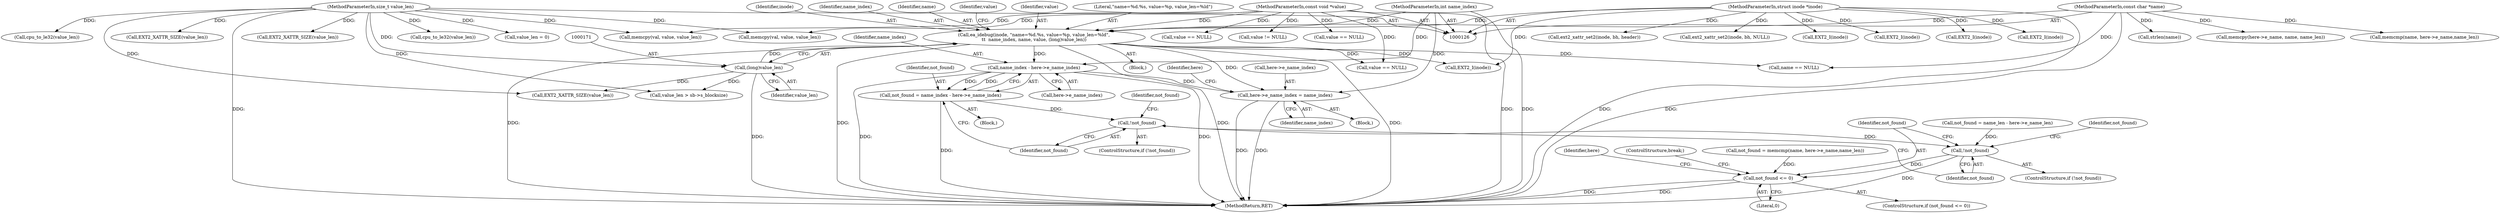 digraph "0_linux_be0726d33cb8f411945884664924bed3cb8c70ee_10@pointer" {
"1000337" [label="(Call,name_index - here->e_name_index)"];
"1000164" [label="(Call,ea_idebug(inode, \"name=%d.%s, value=%p, value_len=%ld\",\n\t\t  name_index, name, value, (long)value_len))"];
"1000127" [label="(MethodParameterIn,struct inode *inode)"];
"1000128" [label="(MethodParameterIn,int name_index)"];
"1000129" [label="(MethodParameterIn,const char *name)"];
"1000130" [label="(MethodParameterIn,const void *value)"];
"1000170" [label="(Call,(long)value_len)"];
"1000131" [label="(MethodParameterIn,size_t value_len)"];
"1000335" [label="(Call,not_found = name_index - here->e_name_index)"];
"1000343" [label="(Call,!not_found)"];
"1000353" [label="(Call,!not_found)"];
"1000364" [label="(Call,not_found <= 0)"];
"1000721" [label="(Call,here->e_name_index = name_index)"];
"1000168" [label="(Identifier,name)"];
"1000128" [label="(MethodParameterIn,int name_index)"];
"1000282" [label="(Call,EXT2_I(inode))"];
"1000865" [label="(Call,value == NULL)"];
"1000693" [label="(Block,)"];
"1000189" [label="(Call,strlen(name))"];
"1000917" [label="(Call,EXT2_XATTR_SIZE(value_len))"];
"1000336" [label="(Identifier,not_found)"];
"1000172" [label="(Identifier,value_len)"];
"1000731" [label="(Call,memcpy(here->e_name, name, name_len))"];
"1000783" [label="(Call,EXT2_XATTR_SIZE(value_len))"];
"1001012" [label="(Call,EXT2_I(inode))"];
"1000369" [label="(Identifier,here)"];
"1001017" [label="(MethodReturn,RET)"];
"1000721" [label="(Call,here->e_name_index = name_index)"];
"1000175" [label="(Identifier,value)"];
"1000365" [label="(Identifier,not_found)"];
"1000466" [label="(Call,value == NULL)"];
"1000196" [label="(Call,value_len > sb->s_blocksize)"];
"1000169" [label="(Identifier,value)"];
"1000345" [label="(Call,not_found = name_len - here->e_name_len)"];
"1000344" [label="(Identifier,not_found)"];
"1000367" [label="(ControlStructure,break;)"];
"1000342" [label="(ControlStructure,if (!not_found))"];
"1000298" [label="(Block,)"];
"1000346" [label="(Identifier,not_found)"];
"1000174" [label="(Call,value == NULL)"];
"1000909" [label="(Call,cpu_to_le32(value_len))"];
"1000364" [label="(Call,not_found <= 0)"];
"1000170" [label="(Call,(long)value_len)"];
"1000166" [label="(Literal,\"name=%d.%s, value=%p, value_len=%ld\")"];
"1000366" [label="(Literal,0)"];
"1000354" [label="(Identifier,not_found)"];
"1000357" [label="(Call,memcmp(name, here->e_name,name_len))"];
"1000353" [label="(Call,!not_found)"];
"1000355" [label="(Call,not_found = memcmp(name, here->e_name,name_len))"];
"1000181" [label="(Call,name == NULL)"];
"1000177" [label="(Call,value_len = 0)"];
"1000131" [label="(MethodParameterIn,size_t value_len)"];
"1000337" [label="(Call,name_index - here->e_name_index)"];
"1000335" [label="(Call,not_found = name_index - here->e_name_index)"];
"1000790" [label="(Call,cpu_to_le32(value_len))"];
"1000534" [label="(Call,EXT2_XATTR_SIZE(value_len))"];
"1000363" [label="(ControlStructure,if (not_found <= 0))"];
"1000164" [label="(Call,ea_idebug(inode, \"name=%d.%s, value=%p, value_len=%ld\",\n\t\t  name_index, name, value, (long)value_len))"];
"1000352" [label="(ControlStructure,if (!not_found))"];
"1000356" [label="(Identifier,not_found)"];
"1000725" [label="(Identifier,name_index)"];
"1000127" [label="(MethodParameterIn,struct inode *inode)"];
"1000212" [label="(Call,EXT2_I(inode))"];
"1000165" [label="(Identifier,inode)"];
"1000207" [label="(Call,EXT2_I(inode))"];
"1000221" [label="(Call,EXT2_I(inode))"];
"1000992" [label="(Call,ext2_xattr_set2(inode, bh, header))"];
"1000343" [label="(Call,!not_found)"];
"1000338" [label="(Identifier,name_index)"];
"1000133" [label="(Block,)"];
"1000130" [label="(MethodParameterIn,const void *value)"];
"1000901" [label="(Call,value != NULL)"];
"1000129" [label="(MethodParameterIn,const char *name)"];
"1000167" [label="(Identifier,name_index)"];
"1000949" [label="(Call,memcpy(val, value, value_len))"];
"1000722" [label="(Call,here->e_name_index)"];
"1000728" [label="(Identifier,here)"];
"1000800" [label="(Call,memcpy(val, value, value_len))"];
"1000972" [label="(Call,ext2_xattr_set2(inode, bh, NULL))"];
"1000339" [label="(Call,here->e_name_index)"];
"1000337" -> "1000335"  [label="AST: "];
"1000337" -> "1000339"  [label="CFG: "];
"1000338" -> "1000337"  [label="AST: "];
"1000339" -> "1000337"  [label="AST: "];
"1000335" -> "1000337"  [label="CFG: "];
"1000337" -> "1001017"  [label="DDG: "];
"1000337" -> "1001017"  [label="DDG: "];
"1000337" -> "1000335"  [label="DDG: "];
"1000337" -> "1000335"  [label="DDG: "];
"1000164" -> "1000337"  [label="DDG: "];
"1000128" -> "1000337"  [label="DDG: "];
"1000337" -> "1000721"  [label="DDG: "];
"1000164" -> "1000133"  [label="AST: "];
"1000164" -> "1000170"  [label="CFG: "];
"1000165" -> "1000164"  [label="AST: "];
"1000166" -> "1000164"  [label="AST: "];
"1000167" -> "1000164"  [label="AST: "];
"1000168" -> "1000164"  [label="AST: "];
"1000169" -> "1000164"  [label="AST: "];
"1000170" -> "1000164"  [label="AST: "];
"1000175" -> "1000164"  [label="CFG: "];
"1000164" -> "1001017"  [label="DDG: "];
"1000164" -> "1001017"  [label="DDG: "];
"1000164" -> "1001017"  [label="DDG: "];
"1000164" -> "1001017"  [label="DDG: "];
"1000127" -> "1000164"  [label="DDG: "];
"1000128" -> "1000164"  [label="DDG: "];
"1000129" -> "1000164"  [label="DDG: "];
"1000130" -> "1000164"  [label="DDG: "];
"1000170" -> "1000164"  [label="DDG: "];
"1000164" -> "1000174"  [label="DDG: "];
"1000164" -> "1000181"  [label="DDG: "];
"1000164" -> "1000207"  [label="DDG: "];
"1000164" -> "1000721"  [label="DDG: "];
"1000127" -> "1000126"  [label="AST: "];
"1000127" -> "1001017"  [label="DDG: "];
"1000127" -> "1000207"  [label="DDG: "];
"1000127" -> "1000212"  [label="DDG: "];
"1000127" -> "1000221"  [label="DDG: "];
"1000127" -> "1000282"  [label="DDG: "];
"1000127" -> "1000972"  [label="DDG: "];
"1000127" -> "1000992"  [label="DDG: "];
"1000127" -> "1001012"  [label="DDG: "];
"1000128" -> "1000126"  [label="AST: "];
"1000128" -> "1001017"  [label="DDG: "];
"1000128" -> "1000721"  [label="DDG: "];
"1000129" -> "1000126"  [label="AST: "];
"1000129" -> "1001017"  [label="DDG: "];
"1000129" -> "1000181"  [label="DDG: "];
"1000129" -> "1000189"  [label="DDG: "];
"1000129" -> "1000357"  [label="DDG: "];
"1000129" -> "1000731"  [label="DDG: "];
"1000130" -> "1000126"  [label="AST: "];
"1000130" -> "1001017"  [label="DDG: "];
"1000130" -> "1000174"  [label="DDG: "];
"1000130" -> "1000466"  [label="DDG: "];
"1000130" -> "1000800"  [label="DDG: "];
"1000130" -> "1000865"  [label="DDG: "];
"1000130" -> "1000901"  [label="DDG: "];
"1000130" -> "1000949"  [label="DDG: "];
"1000170" -> "1000172"  [label="CFG: "];
"1000171" -> "1000170"  [label="AST: "];
"1000172" -> "1000170"  [label="AST: "];
"1000170" -> "1001017"  [label="DDG: "];
"1000131" -> "1000170"  [label="DDG: "];
"1000170" -> "1000196"  [label="DDG: "];
"1000170" -> "1000534"  [label="DDG: "];
"1000131" -> "1000126"  [label="AST: "];
"1000131" -> "1001017"  [label="DDG: "];
"1000131" -> "1000177"  [label="DDG: "];
"1000131" -> "1000196"  [label="DDG: "];
"1000131" -> "1000534"  [label="DDG: "];
"1000131" -> "1000783"  [label="DDG: "];
"1000131" -> "1000790"  [label="DDG: "];
"1000131" -> "1000800"  [label="DDG: "];
"1000131" -> "1000909"  [label="DDG: "];
"1000131" -> "1000917"  [label="DDG: "];
"1000131" -> "1000949"  [label="DDG: "];
"1000335" -> "1000298"  [label="AST: "];
"1000336" -> "1000335"  [label="AST: "];
"1000344" -> "1000335"  [label="CFG: "];
"1000335" -> "1001017"  [label="DDG: "];
"1000335" -> "1000343"  [label="DDG: "];
"1000343" -> "1000342"  [label="AST: "];
"1000343" -> "1000344"  [label="CFG: "];
"1000344" -> "1000343"  [label="AST: "];
"1000346" -> "1000343"  [label="CFG: "];
"1000354" -> "1000343"  [label="CFG: "];
"1000343" -> "1000353"  [label="DDG: "];
"1000353" -> "1000352"  [label="AST: "];
"1000353" -> "1000354"  [label="CFG: "];
"1000354" -> "1000353"  [label="AST: "];
"1000356" -> "1000353"  [label="CFG: "];
"1000365" -> "1000353"  [label="CFG: "];
"1000353" -> "1001017"  [label="DDG: "];
"1000345" -> "1000353"  [label="DDG: "];
"1000353" -> "1000364"  [label="DDG: "];
"1000364" -> "1000363"  [label="AST: "];
"1000364" -> "1000366"  [label="CFG: "];
"1000365" -> "1000364"  [label="AST: "];
"1000366" -> "1000364"  [label="AST: "];
"1000367" -> "1000364"  [label="CFG: "];
"1000369" -> "1000364"  [label="CFG: "];
"1000364" -> "1001017"  [label="DDG: "];
"1000364" -> "1001017"  [label="DDG: "];
"1000355" -> "1000364"  [label="DDG: "];
"1000721" -> "1000693"  [label="AST: "];
"1000721" -> "1000725"  [label="CFG: "];
"1000722" -> "1000721"  [label="AST: "];
"1000725" -> "1000721"  [label="AST: "];
"1000728" -> "1000721"  [label="CFG: "];
"1000721" -> "1001017"  [label="DDG: "];
"1000721" -> "1001017"  [label="DDG: "];
}
